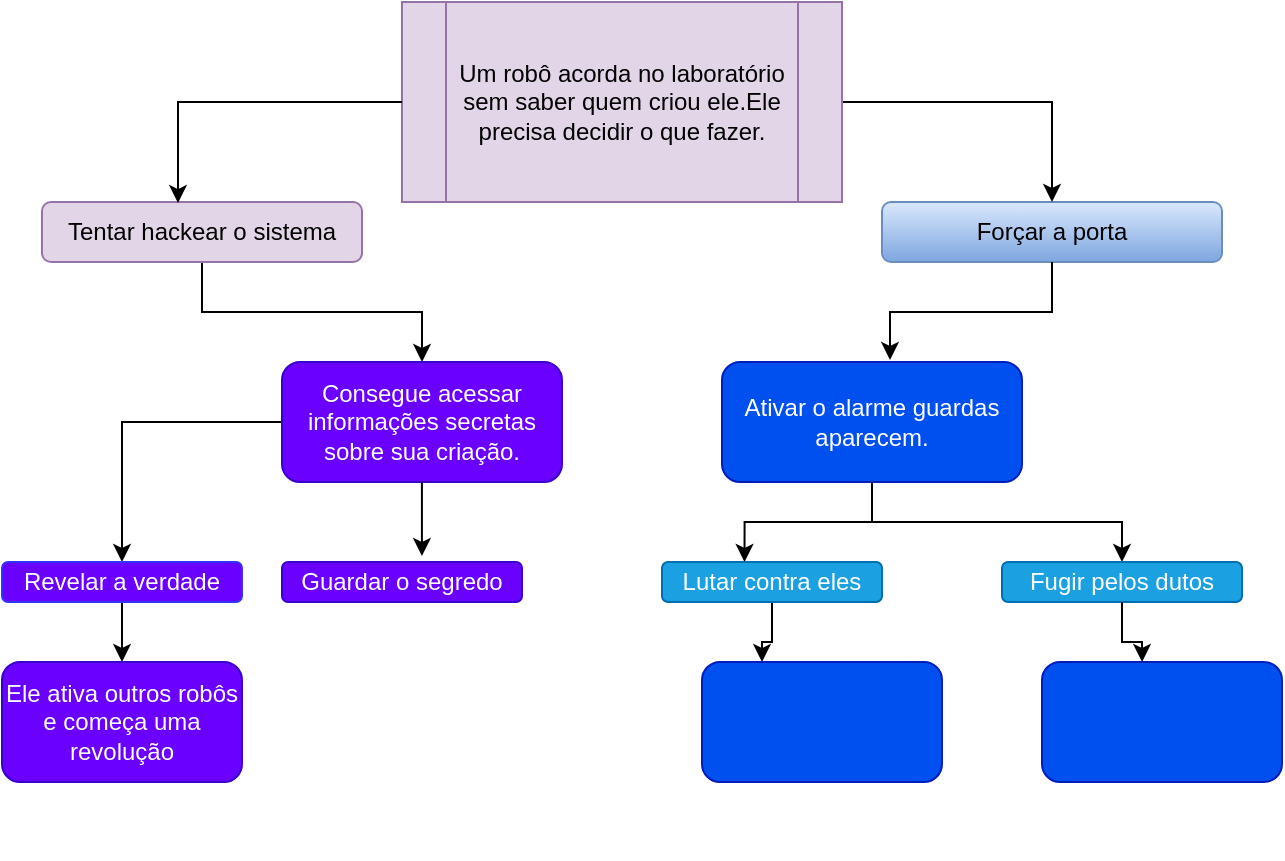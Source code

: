 <mxfile version="28.2.5">
  <diagram name="Página-1" id="JKO_Uf-TMG-mI0WBGhid">
    <mxGraphModel dx="1094" dy="594" grid="1" gridSize="10" guides="1" tooltips="1" connect="1" arrows="1" fold="1" page="1" pageScale="1" pageWidth="1169" pageHeight="827" math="0" shadow="0">
      <root>
        <mxCell id="0" />
        <mxCell id="1" parent="0" />
        <mxCell id="sCSogcWtBrifQIEvKbz6-1" style="edgeStyle=orthogonalEdgeStyle;rounded=0;orthogonalLoop=1;jettySize=auto;html=1;exitX=0.5;exitY=1;exitDx=0;exitDy=0;" parent="1" edge="1">
          <mxGeometry relative="1" as="geometry">
            <mxPoint x="200" y="470" as="sourcePoint" />
            <mxPoint x="200" y="470" as="targetPoint" />
          </mxGeometry>
        </mxCell>
        <mxCell id="sCSogcWtBrifQIEvKbz6-2" value="Forçar a porta" style="rounded=1;whiteSpace=wrap;html=1;fillColor=#dae8fc;gradientColor=#7ea6e0;strokeColor=#6c8ebf;" parent="1" vertex="1">
          <mxGeometry x="510" y="150" width="170" height="30" as="geometry" />
        </mxCell>
        <mxCell id="sCSogcWtBrifQIEvKbz6-3" style="edgeStyle=orthogonalEdgeStyle;rounded=0;orthogonalLoop=1;jettySize=auto;html=1;entryX=0.5;entryY=0;entryDx=0;entryDy=0;" parent="1" source="sCSogcWtBrifQIEvKbz6-4" target="sCSogcWtBrifQIEvKbz6-2" edge="1">
          <mxGeometry relative="1" as="geometry" />
        </mxCell>
        <mxCell id="sCSogcWtBrifQIEvKbz6-4" value="Um robô acorda no laboratório sem saber quem criou ele.Ele precisa decidir o que fazer." style="shape=process;whiteSpace=wrap;html=1;backgroundOutline=1;fillColor=#e1d5e7;strokeColor=#9673a6;" parent="1" vertex="1">
          <mxGeometry x="270" y="50" width="220" height="100" as="geometry" />
        </mxCell>
        <mxCell id="sCSogcWtBrifQIEvKbz6-5" style="edgeStyle=orthogonalEdgeStyle;rounded=0;orthogonalLoop=1;jettySize=auto;html=1;entryX=0.5;entryY=0;entryDx=0;entryDy=0;" parent="1" source="sCSogcWtBrifQIEvKbz6-6" target="sCSogcWtBrifQIEvKbz6-9" edge="1">
          <mxGeometry relative="1" as="geometry" />
        </mxCell>
        <mxCell id="sCSogcWtBrifQIEvKbz6-6" value="Tentar hackear o sistema" style="rounded=1;whiteSpace=wrap;html=1;fillColor=#e1d5e7;strokeColor=#9673a6;" parent="1" vertex="1">
          <mxGeometry x="90" y="150" width="160" height="30" as="geometry" />
        </mxCell>
        <mxCell id="sCSogcWtBrifQIEvKbz6-7" style="edgeStyle=orthogonalEdgeStyle;rounded=0;orthogonalLoop=1;jettySize=auto;html=1;entryX=0.425;entryY=0.017;entryDx=0;entryDy=0;entryPerimeter=0;" parent="1" source="sCSogcWtBrifQIEvKbz6-4" target="sCSogcWtBrifQIEvKbz6-6" edge="1">
          <mxGeometry relative="1" as="geometry" />
        </mxCell>
        <mxCell id="sCSogcWtBrifQIEvKbz6-8" style="edgeStyle=orthogonalEdgeStyle;rounded=0;orthogonalLoop=1;jettySize=auto;html=1;entryX=0.5;entryY=0;entryDx=0;entryDy=0;" parent="1" source="sCSogcWtBrifQIEvKbz6-9" target="sCSogcWtBrifQIEvKbz6-17" edge="1">
          <mxGeometry relative="1" as="geometry" />
        </mxCell>
        <mxCell id="sCSogcWtBrifQIEvKbz6-9" value="Consegue acessar informações secretas sobre sua criação." style="rounded=1;whiteSpace=wrap;html=1;fillColor=#6a00ff;fontColor=#ffffff;strokeColor=#3700CC;" parent="1" vertex="1">
          <mxGeometry x="210" y="230" width="140" height="60" as="geometry" />
        </mxCell>
        <mxCell id="sCSogcWtBrifQIEvKbz6-10" style="edgeStyle=orthogonalEdgeStyle;rounded=0;orthogonalLoop=1;jettySize=auto;html=1;entryX=0.5;entryY=0;entryDx=0;entryDy=0;" parent="1" source="sCSogcWtBrifQIEvKbz6-11" target="sCSogcWtBrifQIEvKbz6-18" edge="1">
          <mxGeometry relative="1" as="geometry" />
        </mxCell>
        <mxCell id="sCSogcWtBrifQIEvKbz6-11" value="Ativar o alarme guardas aparecem." style="rounded=1;whiteSpace=wrap;html=1;fillColor=#0050ef;fontColor=#ffffff;strokeColor=#001DBC;" parent="1" vertex="1">
          <mxGeometry x="430" y="230" width="150" height="60" as="geometry" />
        </mxCell>
        <mxCell id="sCSogcWtBrifQIEvKbz6-12" style="edgeStyle=orthogonalEdgeStyle;rounded=0;orthogonalLoop=1;jettySize=auto;html=1;entryX=0.56;entryY=-0.017;entryDx=0;entryDy=0;entryPerimeter=0;" parent="1" source="sCSogcWtBrifQIEvKbz6-2" target="sCSogcWtBrifQIEvKbz6-11" edge="1">
          <mxGeometry relative="1" as="geometry" />
        </mxCell>
        <mxCell id="sCSogcWtBrifQIEvKbz6-13" style="edgeStyle=orthogonalEdgeStyle;rounded=0;orthogonalLoop=1;jettySize=auto;html=1;entryX=0.25;entryY=0;entryDx=0;entryDy=0;" parent="1" source="sCSogcWtBrifQIEvKbz6-14" target="sCSogcWtBrifQIEvKbz6-22" edge="1">
          <mxGeometry relative="1" as="geometry" />
        </mxCell>
        <mxCell id="sCSogcWtBrifQIEvKbz6-14" value="Lutar contra eles" style="rounded=1;whiteSpace=wrap;html=1;fillColor=#1ba1e2;fontColor=#ffffff;strokeColor=#006EAF;" parent="1" vertex="1">
          <mxGeometry x="400" y="330" width="110" height="20" as="geometry" />
        </mxCell>
        <mxCell id="sCSogcWtBrifQIEvKbz6-15" style="edgeStyle=orthogonalEdgeStyle;rounded=0;orthogonalLoop=1;jettySize=auto;html=1;entryX=0.375;entryY=0;entryDx=0;entryDy=0;entryPerimeter=0;" parent="1" source="sCSogcWtBrifQIEvKbz6-11" target="sCSogcWtBrifQIEvKbz6-14" edge="1">
          <mxGeometry relative="1" as="geometry" />
        </mxCell>
        <mxCell id="sCSogcWtBrifQIEvKbz6-16" style="edgeStyle=orthogonalEdgeStyle;rounded=0;orthogonalLoop=1;jettySize=auto;html=1;entryX=0.5;entryY=0;entryDx=0;entryDy=0;" parent="1" source="sCSogcWtBrifQIEvKbz6-17" target="sCSogcWtBrifQIEvKbz6-21" edge="1">
          <mxGeometry relative="1" as="geometry" />
        </mxCell>
        <mxCell id="sCSogcWtBrifQIEvKbz6-17" value="Revelar a verdade" style="rounded=1;whiteSpace=wrap;html=1;fillColor=#6a00ff;fontColor=#ffffff;strokeColor=#3333FF;" parent="1" vertex="1">
          <mxGeometry x="70" y="330" width="120" height="20" as="geometry" />
        </mxCell>
        <mxCell id="sCSogcWtBrifQIEvKbz6-18" value="Fugir pelos dutos" style="rounded=1;whiteSpace=wrap;html=1;fillColor=#1ba1e2;fontColor=#ffffff;strokeColor=#006EAF;" parent="1" vertex="1">
          <mxGeometry x="570" y="330" width="120" height="20" as="geometry" />
        </mxCell>
        <mxCell id="sCSogcWtBrifQIEvKbz6-19" value="Guardar o segredo" style="rounded=1;whiteSpace=wrap;html=1;fillColor=#6a00ff;fontColor=#ffffff;strokeColor=#3700CC;" parent="1" vertex="1">
          <mxGeometry x="210" y="330" width="120" height="20" as="geometry" />
        </mxCell>
        <mxCell id="sCSogcWtBrifQIEvKbz6-20" style="edgeStyle=orthogonalEdgeStyle;rounded=0;orthogonalLoop=1;jettySize=auto;html=1;entryX=0.583;entryY=-0.15;entryDx=0;entryDy=0;entryPerimeter=0;" parent="1" source="sCSogcWtBrifQIEvKbz6-9" target="sCSogcWtBrifQIEvKbz6-19" edge="1">
          <mxGeometry relative="1" as="geometry" />
        </mxCell>
        <mxCell id="sCSogcWtBrifQIEvKbz6-21" value="Ele ativa outros robôs e começa uma revolução" style="rounded=1;whiteSpace=wrap;html=1;fillColor=#6a00ff;fontColor=#ffffff;strokeColor=#3700CC;" parent="1" vertex="1">
          <mxGeometry x="70" y="380" width="120" height="60" as="geometry" />
        </mxCell>
        <mxCell id="sCSogcWtBrifQIEvKbz6-22" value="" style="rounded=1;whiteSpace=wrap;html=1;fillColor=#0050ef;fontColor=#ffffff;strokeColor=#001DBC;" parent="1" vertex="1">
          <mxGeometry x="420" y="380" width="120" height="60" as="geometry" />
        </mxCell>
        <mxCell id="sCSogcWtBrifQIEvKbz6-23" value="" style="rounded=1;whiteSpace=wrap;html=1;fillColor=#0050ef;fontColor=#ffffff;strokeColor=#001DBC;" parent="1" vertex="1">
          <mxGeometry x="590" y="380" width="120" height="60" as="geometry" />
        </mxCell>
        <mxCell id="sCSogcWtBrifQIEvKbz6-24" style="edgeStyle=orthogonalEdgeStyle;rounded=0;orthogonalLoop=1;jettySize=auto;html=1;entryX=0.417;entryY=0;entryDx=0;entryDy=0;entryPerimeter=0;" parent="1" source="sCSogcWtBrifQIEvKbz6-18" target="sCSogcWtBrifQIEvKbz6-23" edge="1">
          <mxGeometry relative="1" as="geometry" />
        </mxCell>
      </root>
    </mxGraphModel>
  </diagram>
</mxfile>
